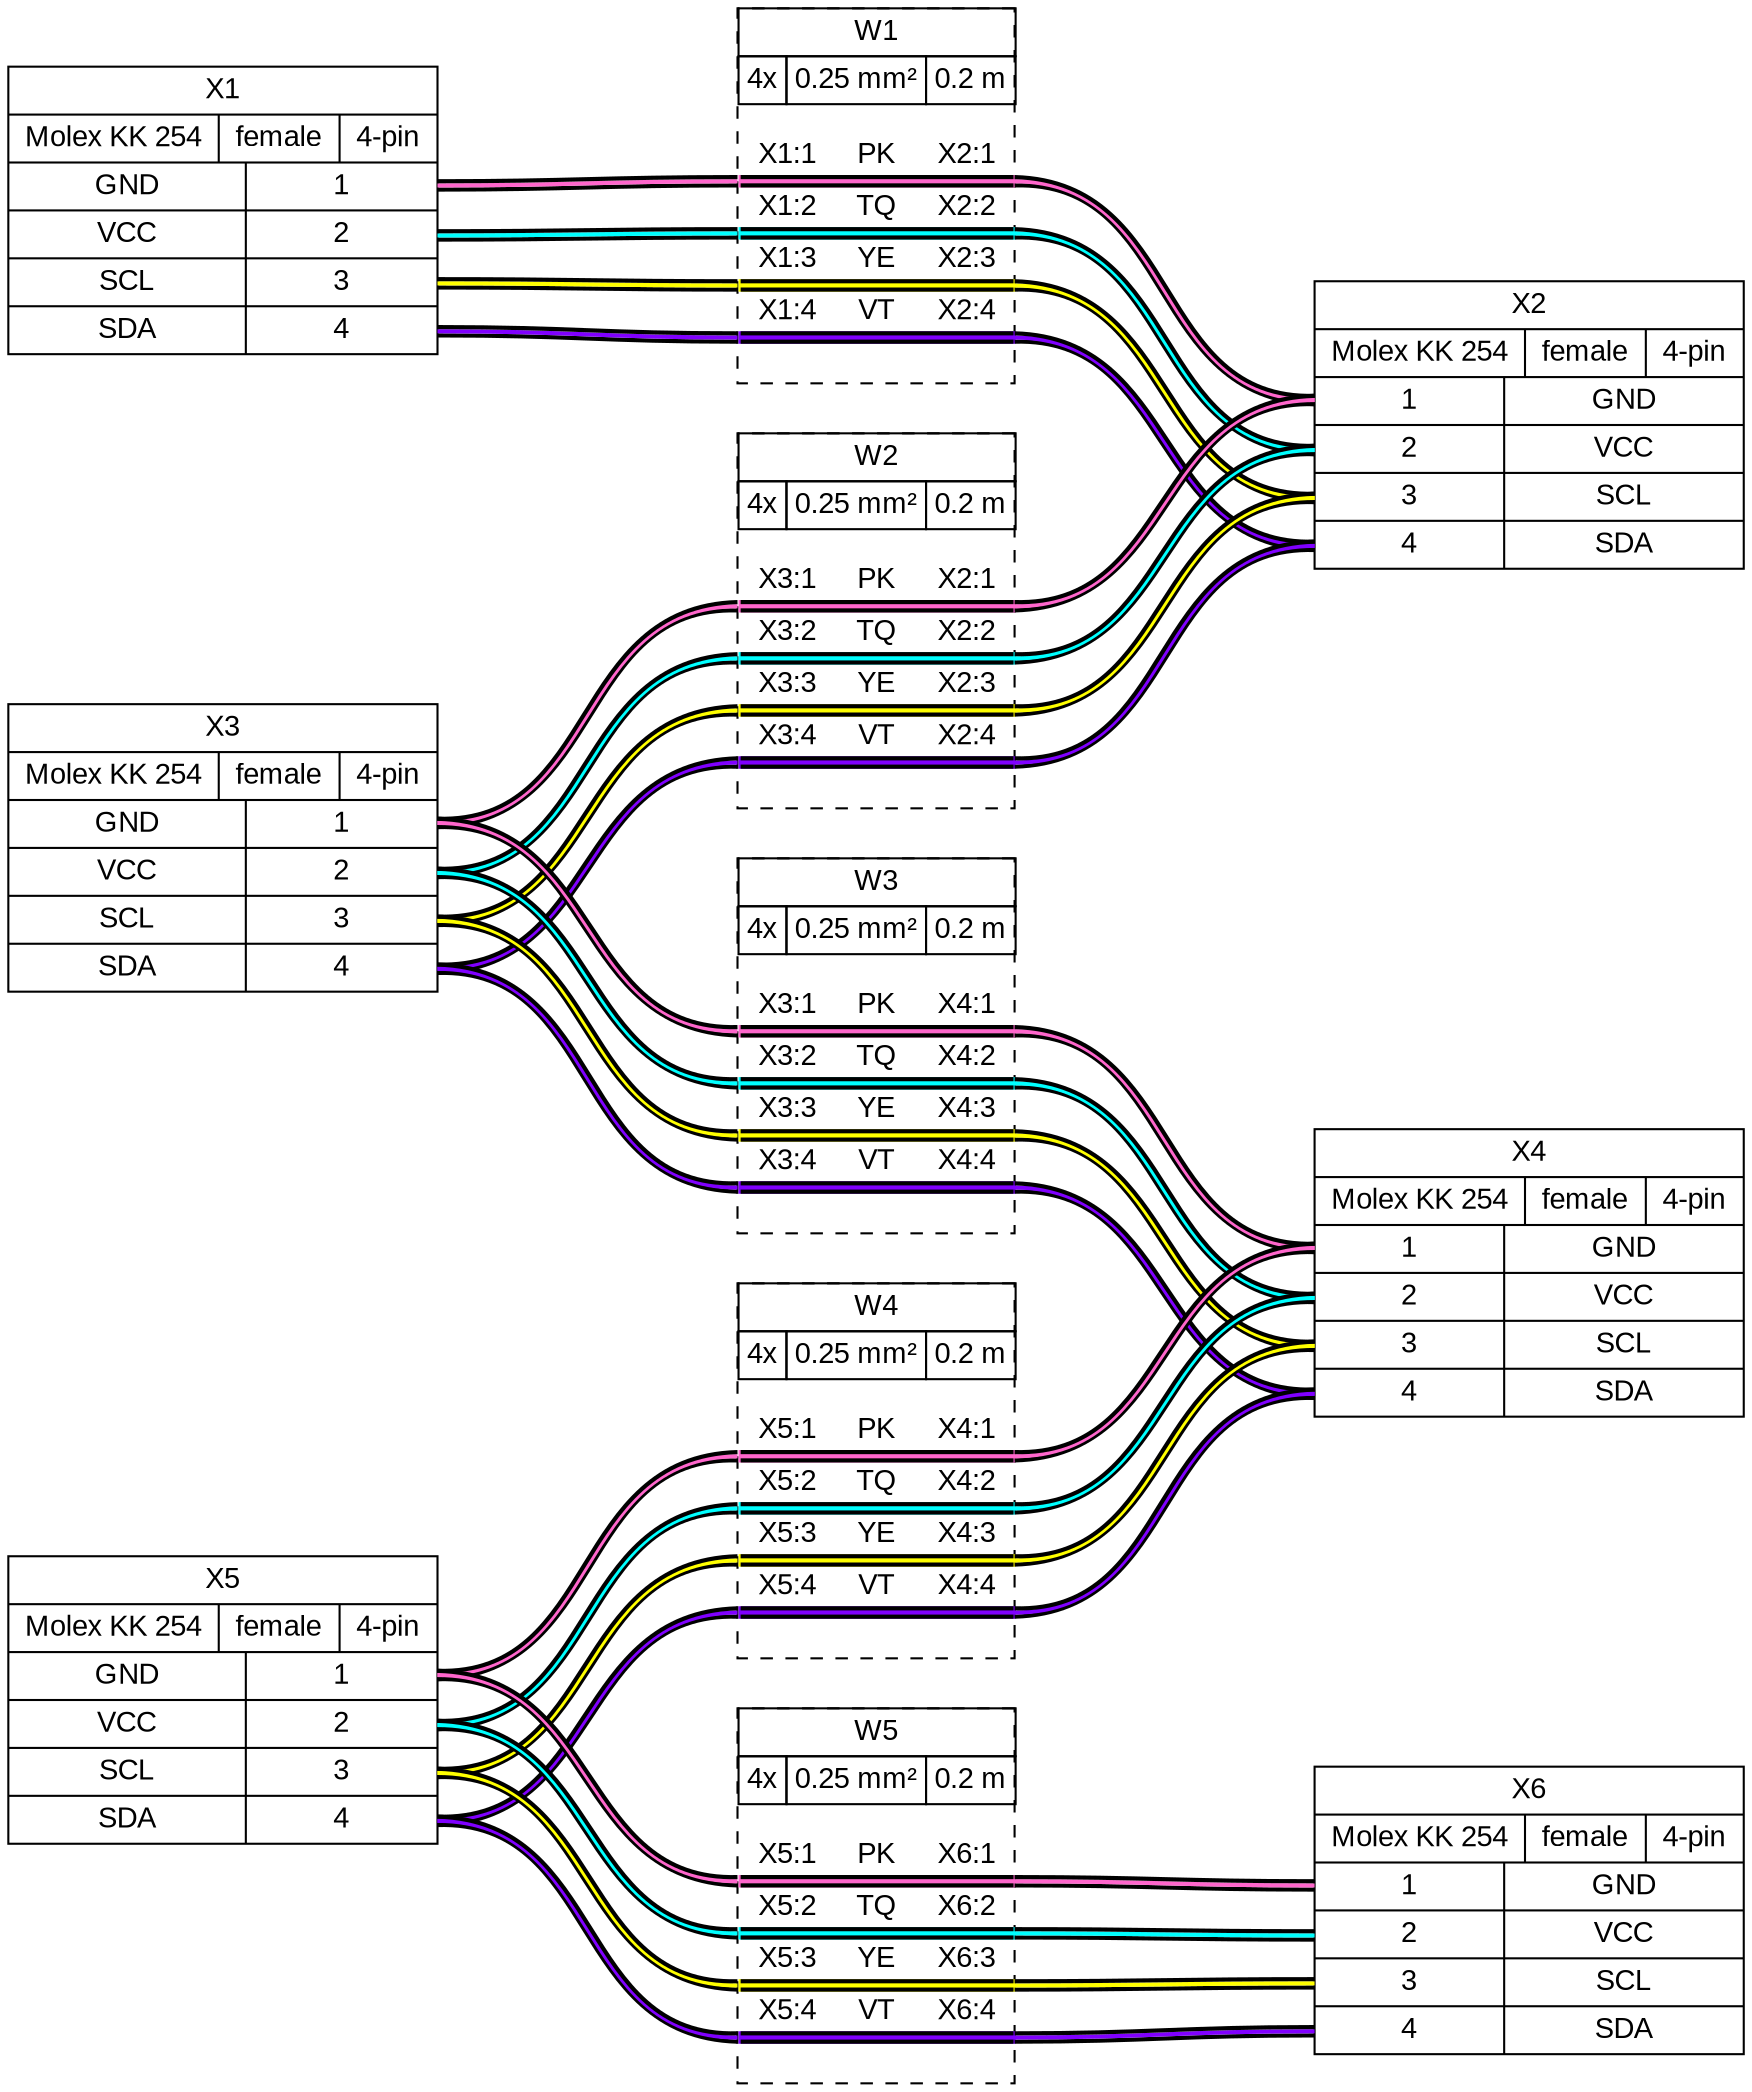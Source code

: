 graph {
// Graph generated by WireViz
// https://github.com/formatc1702/WireViz
	graph [bgcolor=white fontname=arial nodesep=0.33 rankdir=LR ranksep=2]
	node [fillcolor=white fontname=arial shape=record style=filled]
	edge [fontname=arial style=bold]
	X1 [label="X1|{Molex KK 254|female|4-pin}|{{GND|VCC|SCL|SDA}|{<p1r>1|<p2r>2|<p3r>3|<p4r>4}}"]
	X2 [label="X2|{Molex KK 254|female|4-pin}|{{<p1l>1|<p2l>2|<p3l>3|<p4l>4}|{GND|VCC|SCL|SDA}}"]
	X3 [label="X3|{Molex KK 254|female|4-pin}|{{GND|VCC|SCL|SDA}|{<p1r>1|<p2r>2|<p3r>3|<p4r>4}}"]
	X4 [label="X4|{Molex KK 254|female|4-pin}|{{<p1l>1|<p2l>2|<p3l>3|<p4l>4}|{GND|VCC|SCL|SDA}}"]
	X5 [label="X5|{Molex KK 254|female|4-pin}|{{GND|VCC|SCL|SDA}|{<p1r>1|<p2r>2|<p3r>3|<p4r>4}}"]
	X6 [label="X6|{Molex KK 254|female|4-pin}|{{<p1l>1|<p2l>2|<p3l>3|<p4l>4}|{GND|VCC|SCL|SDA}}"]
	edge [color="#000000:#ff66cc:#000000"]
	X1:p1r:e -- W1:w1:w
	W1:w1:e -- X2:p1l:w
	edge [color="#000000:#00ffff:#000000"]
	X1:p2r:e -- W1:w2:w
	W1:w2:e -- X2:p2l:w
	edge [color="#000000:#ffff00:#000000"]
	X1:p3r:e -- W1:w3:w
	W1:w3:e -- X2:p3l:w
	edge [color="#000000:#8000ff:#000000"]
	X1:p4r:e -- W1:w4:w
	W1:w4:e -- X2:p4l:w
	W1 [label=<<table border="0" cellspacing="0" cellpadding="0"><tr><td><table border="0" cellspacing="0" cellpadding="3" cellborder="1"><tr><td colspan="3">W1</td></tr><tr><td>4x</td><td>0.25 mm²</td><td>0.2 m</td></tr></table></td></tr><tr><td>&nbsp;</td></tr><tr><td><table border="0" cellspacing="0" cellborder="0"><tr><td>X1:1</td><td>PK</td><td>X2:1</td></tr><tr><td colspan="3" cellpadding="0" height="6" bgcolor="#ff66cc" border="2" sides="tb" port="w1"></td></tr><tr><td>X1:2</td><td>TQ</td><td>X2:2</td></tr><tr><td colspan="3" cellpadding="0" height="6" bgcolor="#00ffff" border="2" sides="tb" port="w2"></td></tr><tr><td>X1:3</td><td>YE</td><td>X2:3</td></tr><tr><td colspan="3" cellpadding="0" height="6" bgcolor="#ffff00" border="2" sides="tb" port="w3"></td></tr><tr><td>X1:4</td><td>VT</td><td>X2:4</td></tr><tr><td colspan="3" cellpadding="0" height="6" bgcolor="#8000ff" border="2" sides="tb" port="w4"></td></tr><tr><td>&nbsp;</td></tr></table></td></tr></table>> fillcolor=white margin=0 shape=box style="filled,dashed"]
	edge [color="#000000:#ff66cc:#000000"]
	X3:p1r:e -- W2:w1:w
	W2:w1:e -- X2:p1l:w
	edge [color="#000000:#00ffff:#000000"]
	X3:p2r:e -- W2:w2:w
	W2:w2:e -- X2:p2l:w
	edge [color="#000000:#ffff00:#000000"]
	X3:p3r:e -- W2:w3:w
	W2:w3:e -- X2:p3l:w
	edge [color="#000000:#8000ff:#000000"]
	X3:p4r:e -- W2:w4:w
	W2:w4:e -- X2:p4l:w
	W2 [label=<<table border="0" cellspacing="0" cellpadding="0"><tr><td><table border="0" cellspacing="0" cellpadding="3" cellborder="1"><tr><td colspan="3">W2</td></tr><tr><td>4x</td><td>0.25 mm²</td><td>0.2 m</td></tr></table></td></tr><tr><td>&nbsp;</td></tr><tr><td><table border="0" cellspacing="0" cellborder="0"><tr><td>X3:1</td><td>PK</td><td>X2:1</td></tr><tr><td colspan="3" cellpadding="0" height="6" bgcolor="#ff66cc" border="2" sides="tb" port="w1"></td></tr><tr><td>X3:2</td><td>TQ</td><td>X2:2</td></tr><tr><td colspan="3" cellpadding="0" height="6" bgcolor="#00ffff" border="2" sides="tb" port="w2"></td></tr><tr><td>X3:3</td><td>YE</td><td>X2:3</td></tr><tr><td colspan="3" cellpadding="0" height="6" bgcolor="#ffff00" border="2" sides="tb" port="w3"></td></tr><tr><td>X3:4</td><td>VT</td><td>X2:4</td></tr><tr><td colspan="3" cellpadding="0" height="6" bgcolor="#8000ff" border="2" sides="tb" port="w4"></td></tr><tr><td>&nbsp;</td></tr></table></td></tr></table>> fillcolor=white margin=0 shape=box style="filled,dashed"]
	edge [color="#000000:#ff66cc:#000000"]
	X3:p1r:e -- W3:w1:w
	W3:w1:e -- X4:p1l:w
	edge [color="#000000:#00ffff:#000000"]
	X3:p2r:e -- W3:w2:w
	W3:w2:e -- X4:p2l:w
	edge [color="#000000:#ffff00:#000000"]
	X3:p3r:e -- W3:w3:w
	W3:w3:e -- X4:p3l:w
	edge [color="#000000:#8000ff:#000000"]
	X3:p4r:e -- W3:w4:w
	W3:w4:e -- X4:p4l:w
	W3 [label=<<table border="0" cellspacing="0" cellpadding="0"><tr><td><table border="0" cellspacing="0" cellpadding="3" cellborder="1"><tr><td colspan="3">W3</td></tr><tr><td>4x</td><td>0.25 mm²</td><td>0.2 m</td></tr></table></td></tr><tr><td>&nbsp;</td></tr><tr><td><table border="0" cellspacing="0" cellborder="0"><tr><td>X3:1</td><td>PK</td><td>X4:1</td></tr><tr><td colspan="3" cellpadding="0" height="6" bgcolor="#ff66cc" border="2" sides="tb" port="w1"></td></tr><tr><td>X3:2</td><td>TQ</td><td>X4:2</td></tr><tr><td colspan="3" cellpadding="0" height="6" bgcolor="#00ffff" border="2" sides="tb" port="w2"></td></tr><tr><td>X3:3</td><td>YE</td><td>X4:3</td></tr><tr><td colspan="3" cellpadding="0" height="6" bgcolor="#ffff00" border="2" sides="tb" port="w3"></td></tr><tr><td>X3:4</td><td>VT</td><td>X4:4</td></tr><tr><td colspan="3" cellpadding="0" height="6" bgcolor="#8000ff" border="2" sides="tb" port="w4"></td></tr><tr><td>&nbsp;</td></tr></table></td></tr></table>> fillcolor=white margin=0 shape=box style="filled,dashed"]
	edge [color="#000000:#ff66cc:#000000"]
	X5:p1r:e -- W4:w1:w
	W4:w1:e -- X4:p1l:w
	edge [color="#000000:#00ffff:#000000"]
	X5:p2r:e -- W4:w2:w
	W4:w2:e -- X4:p2l:w
	edge [color="#000000:#ffff00:#000000"]
	X5:p3r:e -- W4:w3:w
	W4:w3:e -- X4:p3l:w
	edge [color="#000000:#8000ff:#000000"]
	X5:p4r:e -- W4:w4:w
	W4:w4:e -- X4:p4l:w
	W4 [label=<<table border="0" cellspacing="0" cellpadding="0"><tr><td><table border="0" cellspacing="0" cellpadding="3" cellborder="1"><tr><td colspan="3">W4</td></tr><tr><td>4x</td><td>0.25 mm²</td><td>0.2 m</td></tr></table></td></tr><tr><td>&nbsp;</td></tr><tr><td><table border="0" cellspacing="0" cellborder="0"><tr><td>X5:1</td><td>PK</td><td>X4:1</td></tr><tr><td colspan="3" cellpadding="0" height="6" bgcolor="#ff66cc" border="2" sides="tb" port="w1"></td></tr><tr><td>X5:2</td><td>TQ</td><td>X4:2</td></tr><tr><td colspan="3" cellpadding="0" height="6" bgcolor="#00ffff" border="2" sides="tb" port="w2"></td></tr><tr><td>X5:3</td><td>YE</td><td>X4:3</td></tr><tr><td colspan="3" cellpadding="0" height="6" bgcolor="#ffff00" border="2" sides="tb" port="w3"></td></tr><tr><td>X5:4</td><td>VT</td><td>X4:4</td></tr><tr><td colspan="3" cellpadding="0" height="6" bgcolor="#8000ff" border="2" sides="tb" port="w4"></td></tr><tr><td>&nbsp;</td></tr></table></td></tr></table>> fillcolor=white margin=0 shape=box style="filled,dashed"]
	edge [color="#000000:#ff66cc:#000000"]
	X5:p1r:e -- W5:w1:w
	W5:w1:e -- X6:p1l:w
	edge [color="#000000:#00ffff:#000000"]
	X5:p2r:e -- W5:w2:w
	W5:w2:e -- X6:p2l:w
	edge [color="#000000:#ffff00:#000000"]
	X5:p3r:e -- W5:w3:w
	W5:w3:e -- X6:p3l:w
	edge [color="#000000:#8000ff:#000000"]
	X5:p4r:e -- W5:w4:w
	W5:w4:e -- X6:p4l:w
	W5 [label=<<table border="0" cellspacing="0" cellpadding="0"><tr><td><table border="0" cellspacing="0" cellpadding="3" cellborder="1"><tr><td colspan="3">W5</td></tr><tr><td>4x</td><td>0.25 mm²</td><td>0.2 m</td></tr></table></td></tr><tr><td>&nbsp;</td></tr><tr><td><table border="0" cellspacing="0" cellborder="0"><tr><td>X5:1</td><td>PK</td><td>X6:1</td></tr><tr><td colspan="3" cellpadding="0" height="6" bgcolor="#ff66cc" border="2" sides="tb" port="w1"></td></tr><tr><td>X5:2</td><td>TQ</td><td>X6:2</td></tr><tr><td colspan="3" cellpadding="0" height="6" bgcolor="#00ffff" border="2" sides="tb" port="w2"></td></tr><tr><td>X5:3</td><td>YE</td><td>X6:3</td></tr><tr><td colspan="3" cellpadding="0" height="6" bgcolor="#ffff00" border="2" sides="tb" port="w3"></td></tr><tr><td>X5:4</td><td>VT</td><td>X6:4</td></tr><tr><td colspan="3" cellpadding="0" height="6" bgcolor="#8000ff" border="2" sides="tb" port="w4"></td></tr><tr><td>&nbsp;</td></tr></table></td></tr></table>> fillcolor=white margin=0 shape=box style="filled,dashed"]
}
